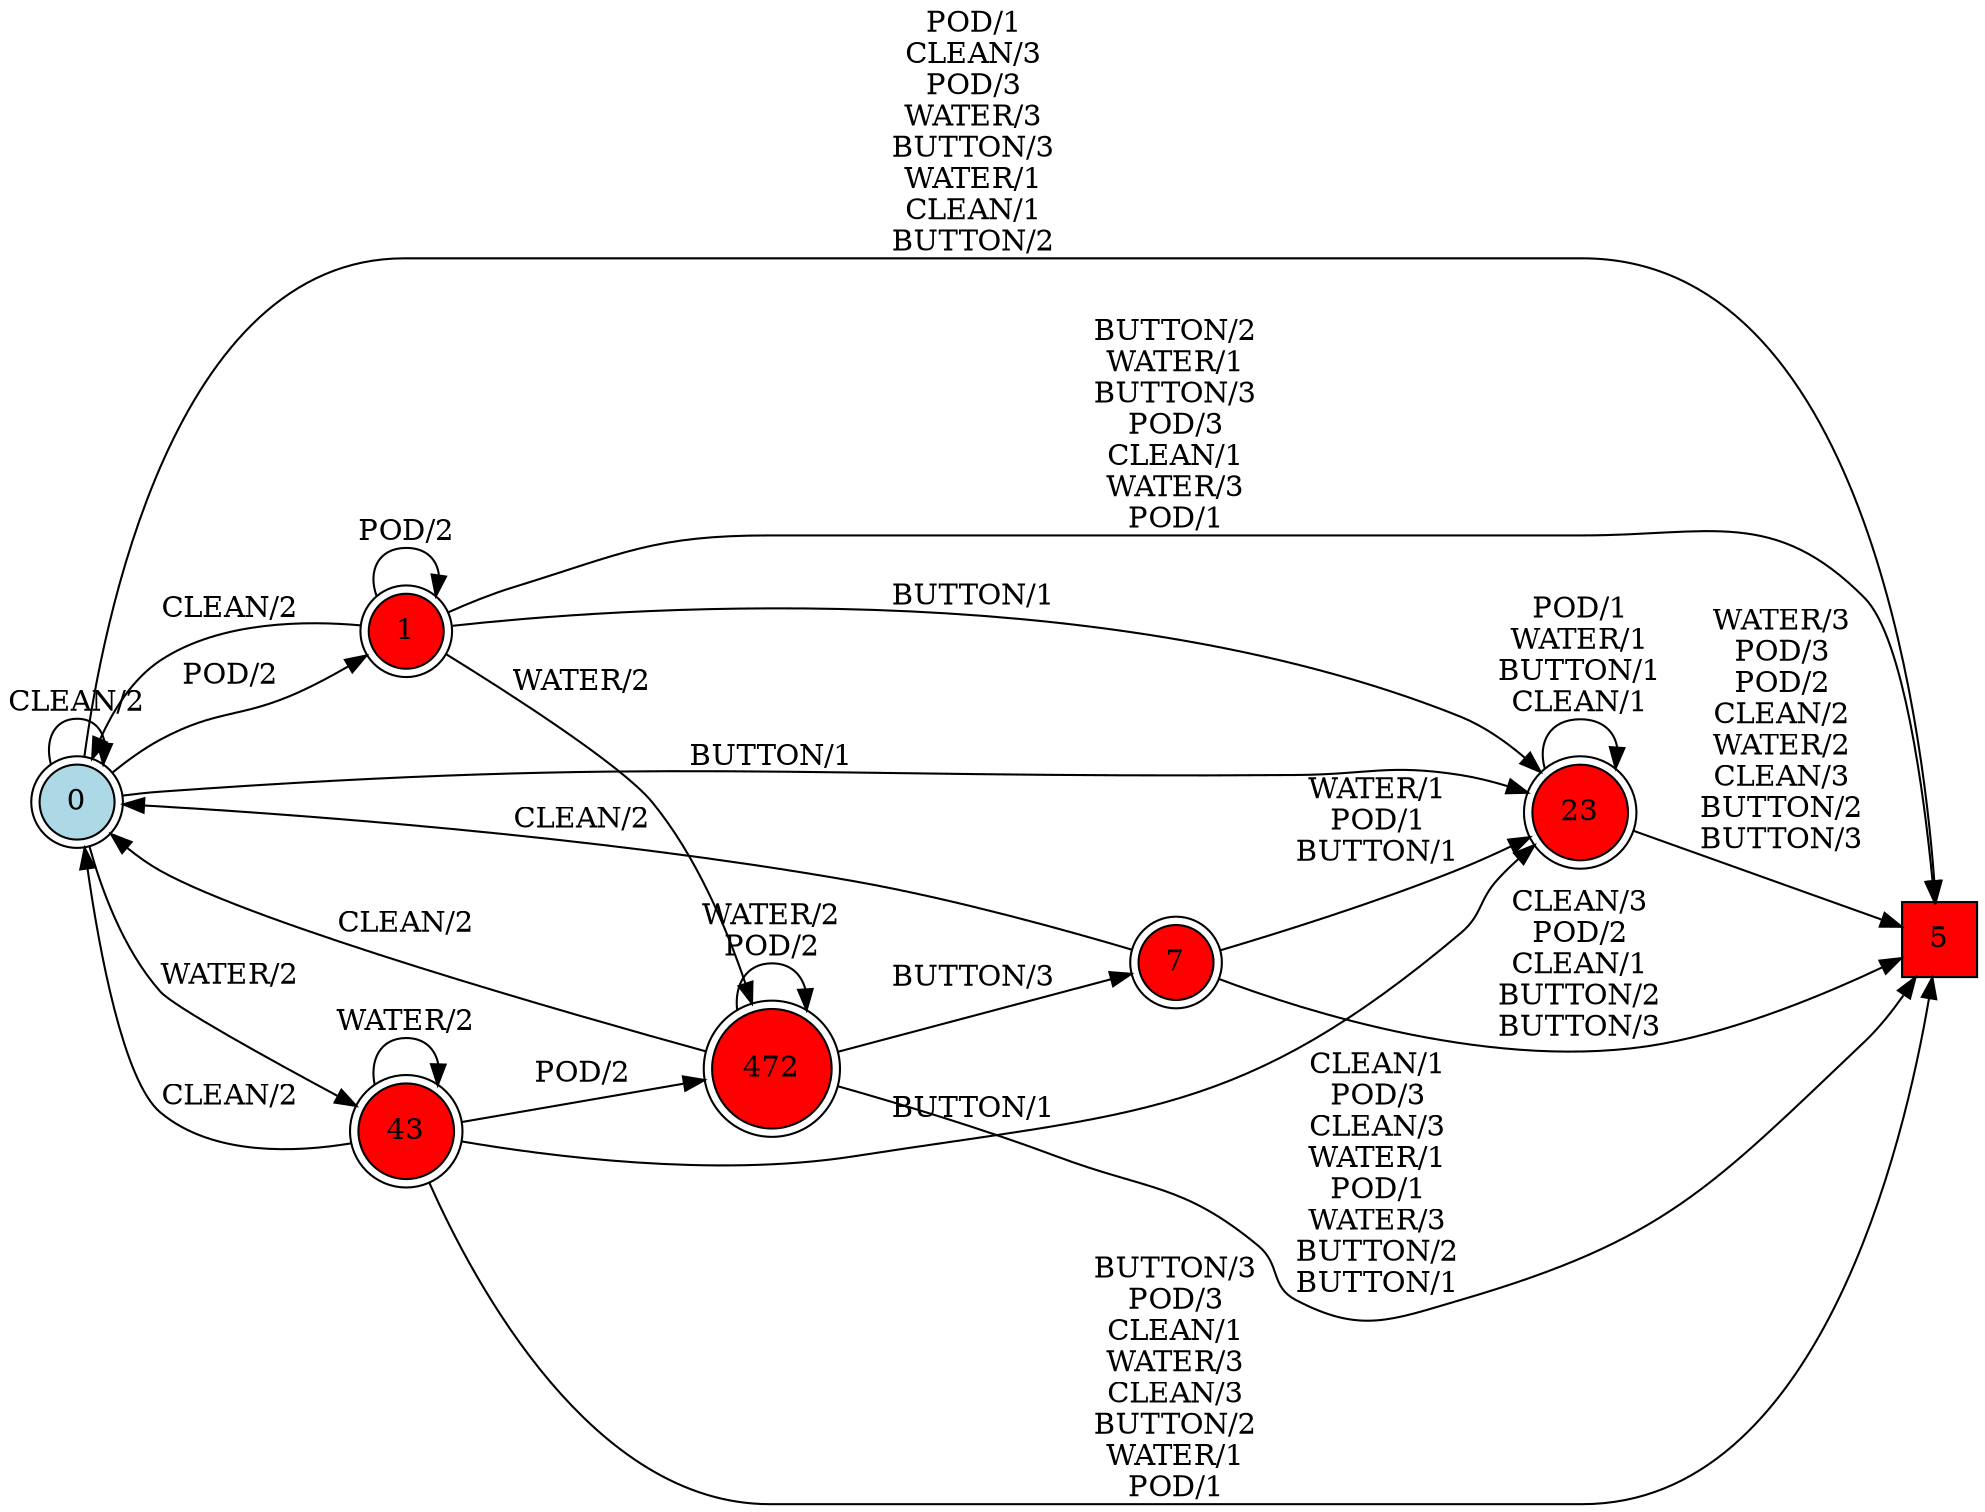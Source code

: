 digraph G {
  rankdir=LR;
  node [shape=circle, style=filled, fillcolor=white];
  "0" [isInitial=True, fillcolor=lightblue, shape=doublecircle];
  "1" [fillcolor=red, shape=doublecircle];
  "5" [fillcolor=red, shape=square];
  "7" [fillcolor=red, shape=doublecircle];
  "23" [fillcolor=red, shape=doublecircle];
  "43" [fillcolor=red, shape=doublecircle];
  "472" [fillcolor=red, shape=doublecircle];
  "0" -> "1" [label="POD/2"];
  "0" -> "23" [label="BUTTON/1"];
  "0" -> "43" [label="WATER/2"];
  "0" -> "5" [label="POD/1\nCLEAN/3\nPOD/3\nWATER/3\nBUTTON/3\nWATER/1\nCLEAN/1\nBUTTON/2"];
  "0" -> "0" [label="CLEAN/2"];
  "1" -> "5" [label="BUTTON/2\nWATER/1\nBUTTON/3\nPOD/3\nCLEAN/1\nWATER/3\nPOD/1"];
  "1" -> "0" [label="CLEAN/2"];
  "1" -> "1" [label="POD/2"];
  "1" -> "23" [label="BUTTON/1"];
  "1" -> "472" [label="WATER/2"];
  "7" -> "5" [label="CLEAN/3\nPOD/2\nCLEAN/1\nBUTTON/2\nBUTTON/3"];
  "7" -> "0" [label="CLEAN/2"];
  "7" -> "23" [label="WATER/1\nPOD/1\nBUTTON/1"];
  "23" -> "5" [label="WATER/3\nPOD/3\nPOD/2\nCLEAN/2\nWATER/2\nCLEAN/3\nBUTTON/2\nBUTTON/3"];
  "23" -> "23" [label="POD/1\nWATER/1\nBUTTON/1\nCLEAN/1"];
  "43" -> "5" [label="BUTTON/3\nPOD/3\nCLEAN/1\nWATER/3\nCLEAN/3\nBUTTON/2\nWATER/1\nPOD/1"];
  "43" -> "0" [label="CLEAN/2"];
  "43" -> "23" [label="BUTTON/1"];
  "43" -> "43" [label="WATER/2"];
  "43" -> "472" [label="POD/2"];
  "472" -> "7" [label="BUTTON/3"];
  "472" -> "5" [label="CLEAN/1\nPOD/3\nCLEAN/3\nWATER/1\nPOD/1\nWATER/3\nBUTTON/2\nBUTTON/1"];
  "472" -> "0" [label="CLEAN/2"];
  "472" -> "472" [label="WATER/2\nPOD/2"];
}